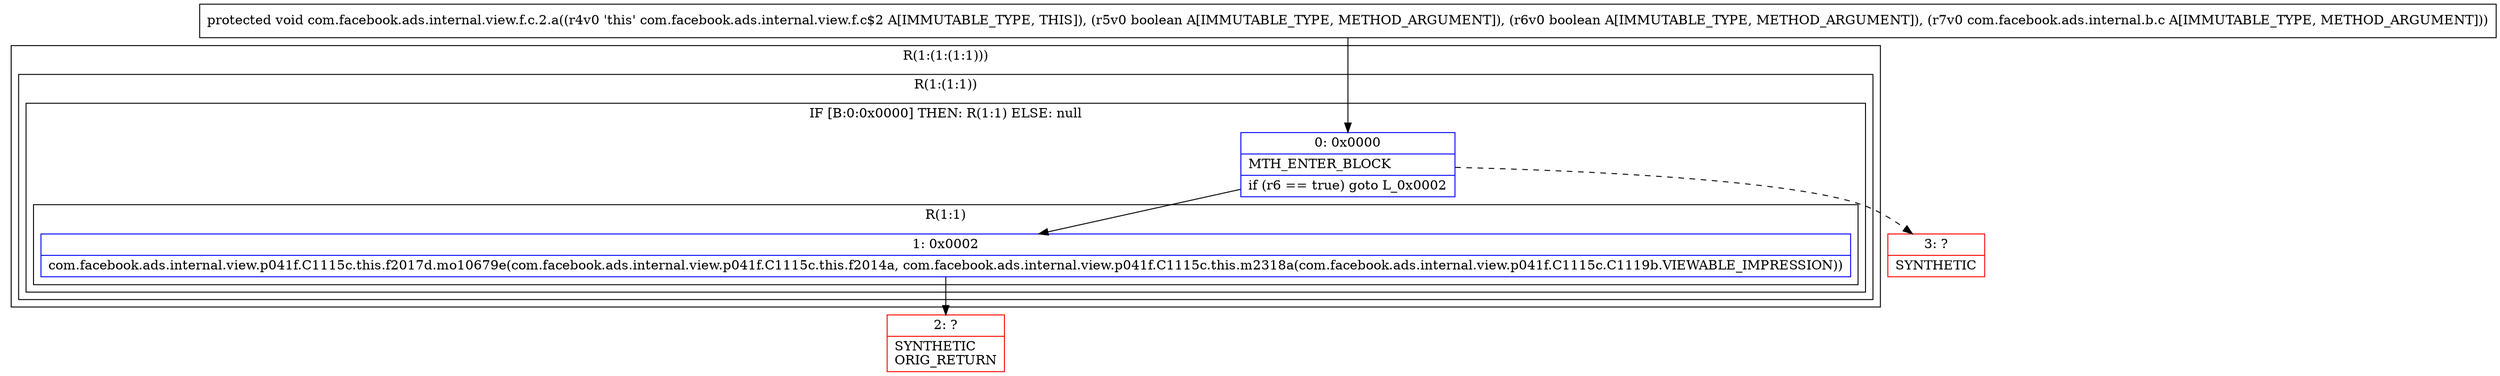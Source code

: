 digraph "CFG forcom.facebook.ads.internal.view.f.c.2.a(ZZLcom\/facebook\/ads\/internal\/b\/c;)V" {
subgraph cluster_Region_615121652 {
label = "R(1:(1:(1:1)))";
node [shape=record,color=blue];
subgraph cluster_Region_1945129364 {
label = "R(1:(1:1))";
node [shape=record,color=blue];
subgraph cluster_IfRegion_762473379 {
label = "IF [B:0:0x0000] THEN: R(1:1) ELSE: null";
node [shape=record,color=blue];
Node_0 [shape=record,label="{0\:\ 0x0000|MTH_ENTER_BLOCK\l|if (r6 == true) goto L_0x0002\l}"];
subgraph cluster_Region_1779070563 {
label = "R(1:1)";
node [shape=record,color=blue];
Node_1 [shape=record,label="{1\:\ 0x0002|com.facebook.ads.internal.view.p041f.C1115c.this.f2017d.mo10679e(com.facebook.ads.internal.view.p041f.C1115c.this.f2014a, com.facebook.ads.internal.view.p041f.C1115c.this.m2318a(com.facebook.ads.internal.view.p041f.C1115c.C1119b.VIEWABLE_IMPRESSION))\l}"];
}
}
}
}
Node_2 [shape=record,color=red,label="{2\:\ ?|SYNTHETIC\lORIG_RETURN\l}"];
Node_3 [shape=record,color=red,label="{3\:\ ?|SYNTHETIC\l}"];
MethodNode[shape=record,label="{protected void com.facebook.ads.internal.view.f.c.2.a((r4v0 'this' com.facebook.ads.internal.view.f.c$2 A[IMMUTABLE_TYPE, THIS]), (r5v0 boolean A[IMMUTABLE_TYPE, METHOD_ARGUMENT]), (r6v0 boolean A[IMMUTABLE_TYPE, METHOD_ARGUMENT]), (r7v0 com.facebook.ads.internal.b.c A[IMMUTABLE_TYPE, METHOD_ARGUMENT])) }"];
MethodNode -> Node_0;
Node_0 -> Node_1;
Node_0 -> Node_3[style=dashed];
Node_1 -> Node_2;
}

